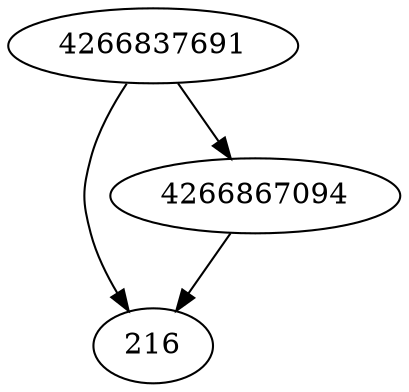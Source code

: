 strict digraph  {
216;
4266837691;
4266867094;
4266837691 -> 216;
4266837691 -> 4266867094;
4266867094 -> 216;
}
